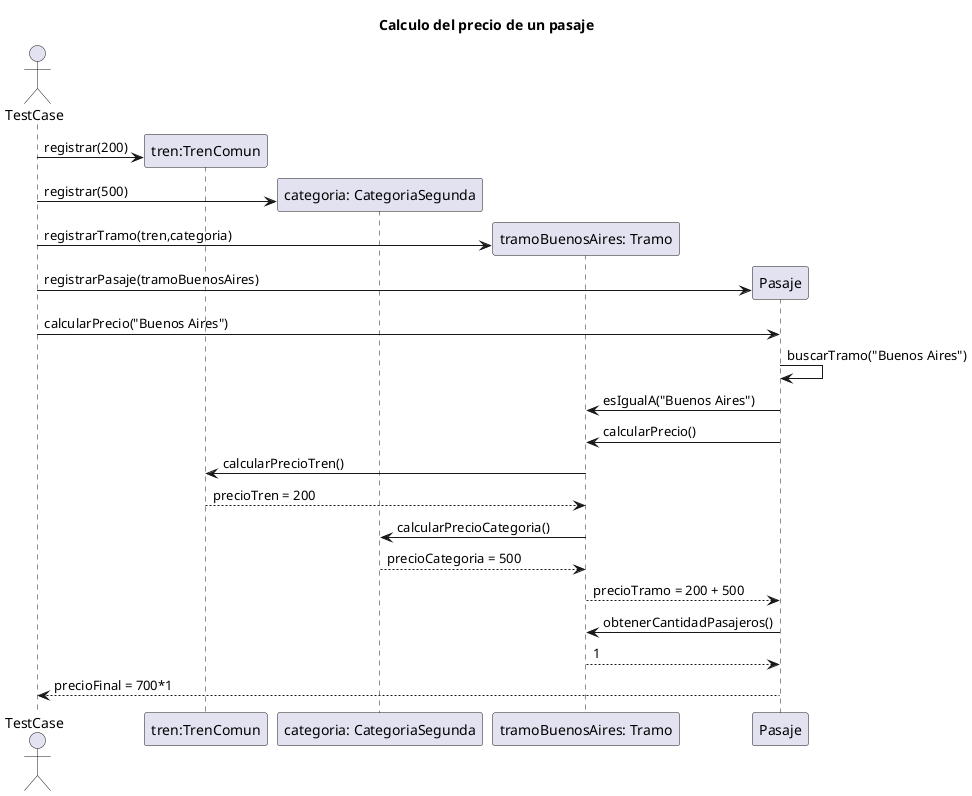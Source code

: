 @startuml
title "Calculo del precio de un pasaje"
actor TestCase
create "tren:TrenComun"
TestCase -> "tren:TrenComun": registrar(200)
create "categoria: CategoriaSegunda"
TestCase -> "categoria: CategoriaSegunda": registrar(500)
create "tramoBuenosAires: Tramo"
TestCase -> "tramoBuenosAires: Tramo": registrarTramo(tren,categoria)
create Pasaje
TestCase -> Pasaje: registrarPasaje(tramoBuenosAires)
TestCase -> Pasaje: calcularPrecio("Buenos Aires")
Pasaje -> Pasaje: buscarTramo("Buenos Aires")
Pasaje -> "tramoBuenosAires: Tramo": esIgualA("Buenos Aires")
Pasaje -> "tramoBuenosAires: Tramo": calcularPrecio()
"tramoBuenosAires: Tramo" -> "tren:TrenComun": calcularPrecioTren()
"tren:TrenComun" --> "tramoBuenosAires: Tramo": precioTren = 200
"tramoBuenosAires: Tramo" -> "categoria: CategoriaSegunda": calcularPrecioCategoria()
"categoria: CategoriaSegunda"--> "tramoBuenosAires: Tramo": precioCategoria = 500
"tramoBuenosAires: Tramo" --> Pasaje: precioTramo = 200 + 500
Pasaje -> "tramoBuenosAires: Tramo": obtenerCantidadPasajeros()
"tramoBuenosAires: Tramo" --> Pasaje: 1
Pasaje --> TestCase: precioFinal = 700*1
@enduml

